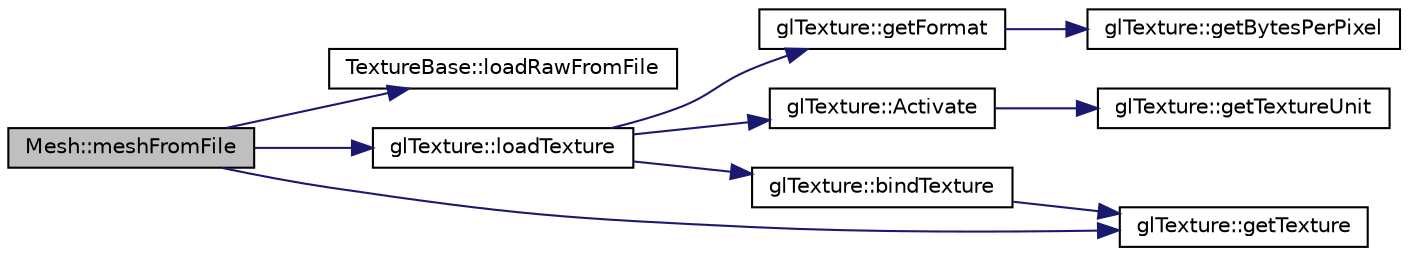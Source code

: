 digraph "Mesh::meshFromFile"
{
  edge [fontname="Helvetica",fontsize="10",labelfontname="Helvetica",labelfontsize="10"];
  node [fontname="Helvetica",fontsize="10",shape=record];
  rankdir="LR";
  Node1 [label="Mesh::meshFromFile",height=0.2,width=0.4,color="black", fillcolor="grey75", style="filled", fontcolor="black"];
  Node1 -> Node2 [color="midnightblue",fontsize="10",style="solid",fontname="Helvetica"];
  Node2 [label="TextureBase::loadRawFromFile",height=0.2,width=0.4,color="black", fillcolor="white", style="filled",URL="$class_texture_base.html#a19872c1788fd3f88baac18b386790b16"];
  Node1 -> Node3 [color="midnightblue",fontsize="10",style="solid",fontname="Helvetica"];
  Node3 [label="glTexture::loadTexture",height=0.2,width=0.4,color="black", fillcolor="white", style="filled",URL="$classgl_texture.html#aa6d49727fc5e8f837ede6b3e6ccc3f16"];
  Node3 -> Node4 [color="midnightblue",fontsize="10",style="solid",fontname="Helvetica"];
  Node4 [label="glTexture::getFormat",height=0.2,width=0.4,color="black", fillcolor="white", style="filled",URL="$classgl_texture.html#ad049bb37a6145698806b1ed433bcca6b"];
  Node4 -> Node5 [color="midnightblue",fontsize="10",style="solid",fontname="Helvetica"];
  Node5 [label="glTexture::getBytesPerPixel",height=0.2,width=0.4,color="black", fillcolor="white", style="filled",URL="$classgl_texture.html#a0c4c576307a7fd0dee5ed58c4cf695b8"];
  Node3 -> Node6 [color="midnightblue",fontsize="10",style="solid",fontname="Helvetica"];
  Node6 [label="glTexture::Activate",height=0.2,width=0.4,color="black", fillcolor="white", style="filled",URL="$classgl_texture.html#a264f2530134bb74518e50084df583388"];
  Node6 -> Node7 [color="midnightblue",fontsize="10",style="solid",fontname="Helvetica"];
  Node7 [label="glTexture::getTextureUnit",height=0.2,width=0.4,color="black", fillcolor="white", style="filled",URL="$classgl_texture.html#aeb48c943a393d2d24a3da2ae2141e3d0"];
  Node3 -> Node8 [color="midnightblue",fontsize="10",style="solid",fontname="Helvetica"];
  Node8 [label="glTexture::bindTexture",height=0.2,width=0.4,color="black", fillcolor="white", style="filled",URL="$classgl_texture.html#a4a57ea63b651bce11285385a8d70f2e8"];
  Node8 -> Node9 [color="midnightblue",fontsize="10",style="solid",fontname="Helvetica"];
  Node9 [label="glTexture::getTexture",height=0.2,width=0.4,color="black", fillcolor="white", style="filled",URL="$classgl_texture.html#a183fc773fc658f700b860249b15089aa"];
  Node1 -> Node9 [color="midnightblue",fontsize="10",style="solid",fontname="Helvetica"];
}
